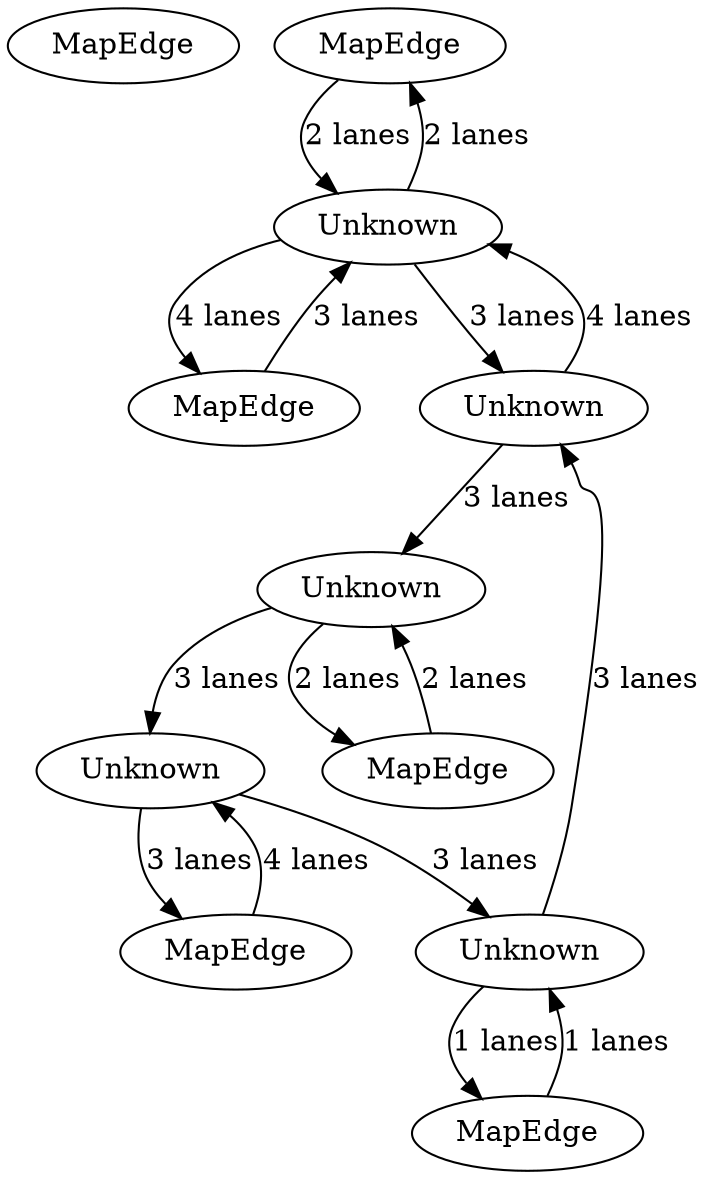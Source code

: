 digraph {
    0 [ label = "MapEdge" ]
    1 [ label = "MapEdge" ]
    2 [ label = "Unknown" ]
    3 [ label = "MapEdge" ]
    4 [ label = "Unknown" ]
    5 [ label = "MapEdge" ]
    6 [ label = "MapEdge" ]
    7 [ label = "Unknown" ]
    8 [ label = "Unknown" ]
    9 [ label = "Unknown" ]
    10 [ label = "MapEdge" ]
    4 -> 1 [ label = "2 lanes" ]
    1 -> 4 [ label = "2 lanes" ]
    7 -> 5 [ label = "3 lanes" ]
    5 -> 7 [ label = "4 lanes" ]
    3 -> 4 [ label = "3 lanes" ]
    4 -> 3 [ label = "4 lanes" ]
    9 -> 6 [ label = "1 lanes" ]
    6 -> 9 [ label = "1 lanes" ]
    2 -> 7 [ label = "3 lanes" ]
    8 -> 2 [ label = "3 lanes" ]
    7 -> 9 [ label = "3 lanes" ]
    9 -> 8 [ label = "3 lanes" ]
    4 -> 8 [ label = "3 lanes" ]
    8 -> 4 [ label = "4 lanes" ]
    10 -> 2 [ label = "2 lanes" ]
    2 -> 10 [ label = "2 lanes" ]
}
